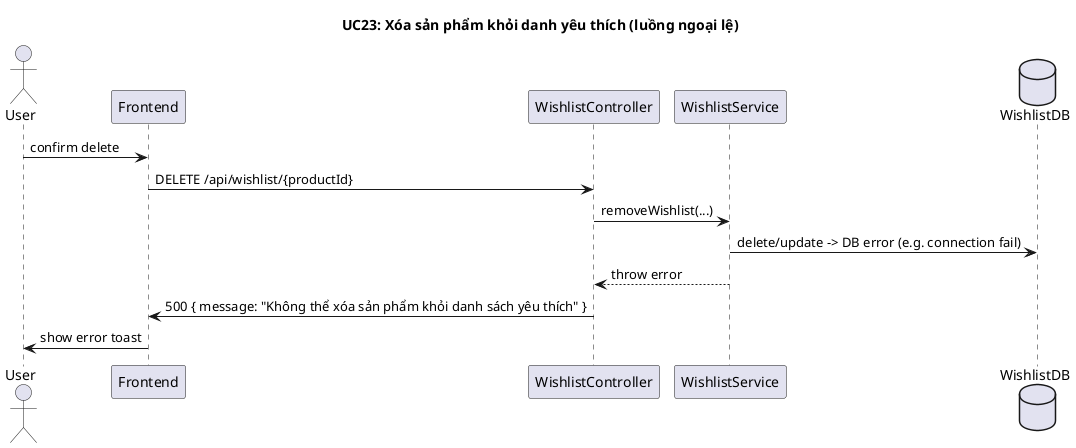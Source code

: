 @startuml UC23_RemoveFromWishlist_Error

title UC23: Xóa sản phẩm khỏi danh yêu thích (luồng ngoại lệ)

actor User
participant Frontend
participant WishlistController
participant WishlistService
database WishlistDB

User -> Frontend: confirm delete
Frontend -> WishlistController: DELETE /api/wishlist/{productId}
WishlistController -> WishlistService: removeWishlist(...)
WishlistService -> WishlistDB: delete/update -> DB error (e.g. connection fail)
WishlistService --> WishlistController: throw error
WishlistController -> Frontend: 500 { message: "Không thể xóa sản phẩm khỏi danh sách yêu thích" }
Frontend -> User: show error toast
@enduml
